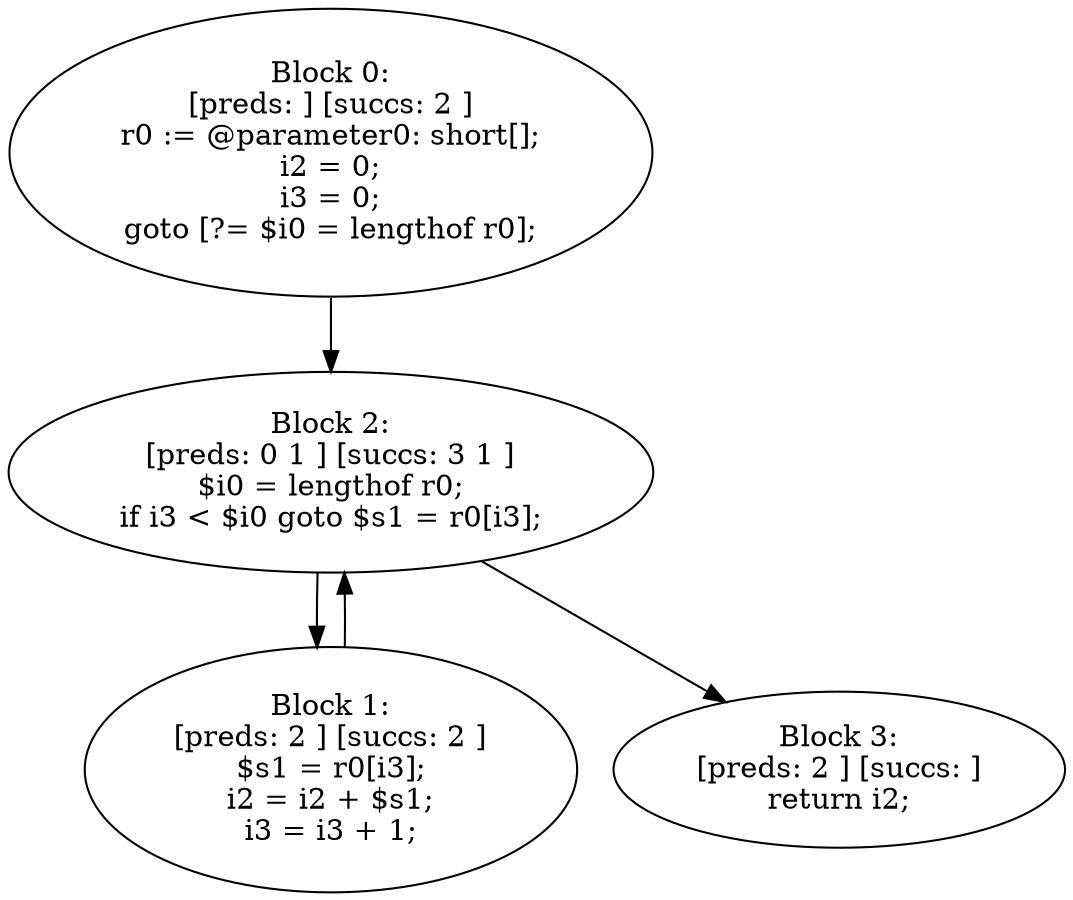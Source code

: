 digraph "unitGraph" {
    "Block 0:
[preds: ] [succs: 2 ]
r0 := @parameter0: short[];
i2 = 0;
i3 = 0;
goto [?= $i0 = lengthof r0];
"
    "Block 1:
[preds: 2 ] [succs: 2 ]
$s1 = r0[i3];
i2 = i2 + $s1;
i3 = i3 + 1;
"
    "Block 2:
[preds: 0 1 ] [succs: 3 1 ]
$i0 = lengthof r0;
if i3 < $i0 goto $s1 = r0[i3];
"
    "Block 3:
[preds: 2 ] [succs: ]
return i2;
"
    "Block 0:
[preds: ] [succs: 2 ]
r0 := @parameter0: short[];
i2 = 0;
i3 = 0;
goto [?= $i0 = lengthof r0];
"->"Block 2:
[preds: 0 1 ] [succs: 3 1 ]
$i0 = lengthof r0;
if i3 < $i0 goto $s1 = r0[i3];
";
    "Block 1:
[preds: 2 ] [succs: 2 ]
$s1 = r0[i3];
i2 = i2 + $s1;
i3 = i3 + 1;
"->"Block 2:
[preds: 0 1 ] [succs: 3 1 ]
$i0 = lengthof r0;
if i3 < $i0 goto $s1 = r0[i3];
";
    "Block 2:
[preds: 0 1 ] [succs: 3 1 ]
$i0 = lengthof r0;
if i3 < $i0 goto $s1 = r0[i3];
"->"Block 3:
[preds: 2 ] [succs: ]
return i2;
";
    "Block 2:
[preds: 0 1 ] [succs: 3 1 ]
$i0 = lengthof r0;
if i3 < $i0 goto $s1 = r0[i3];
"->"Block 1:
[preds: 2 ] [succs: 2 ]
$s1 = r0[i3];
i2 = i2 + $s1;
i3 = i3 + 1;
";
}
